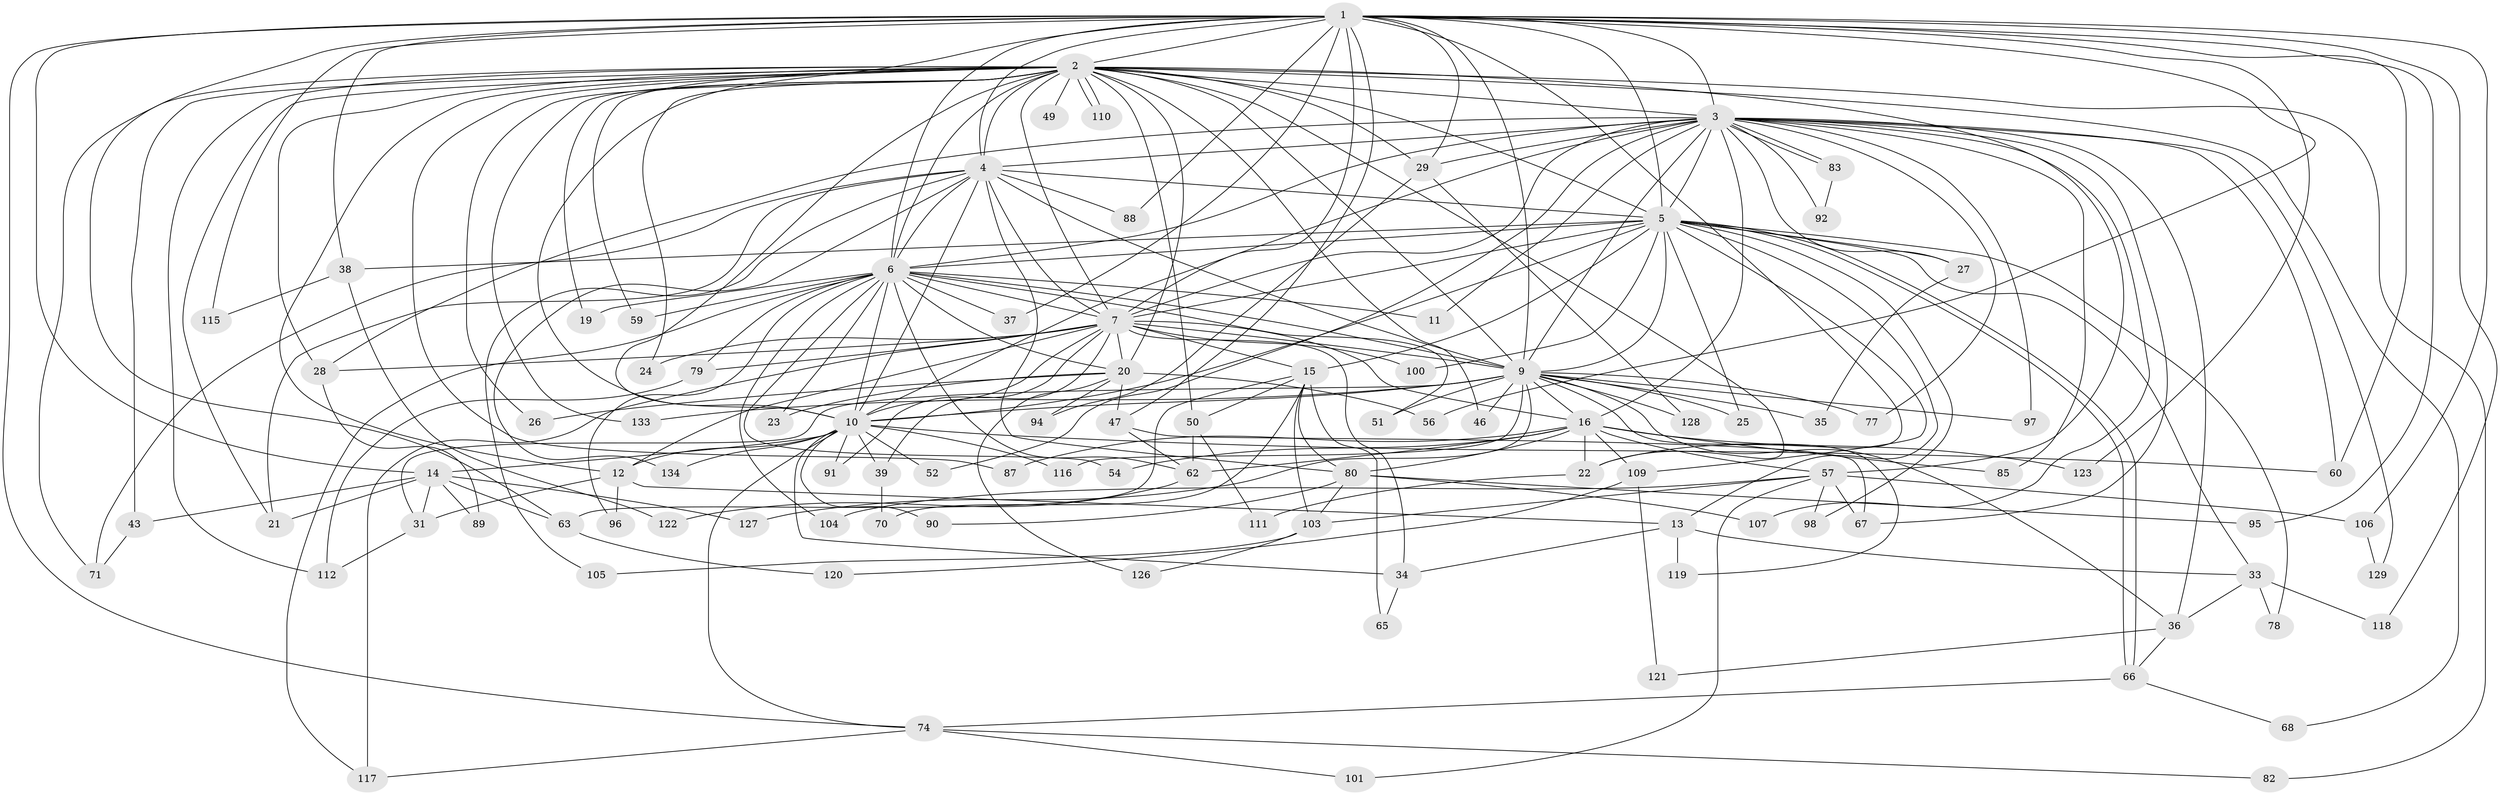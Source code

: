 // original degree distribution, {26: 0.014925373134328358, 25: 0.007462686567164179, 27: 0.007462686567164179, 16: 0.007462686567164179, 24: 0.007462686567164179, 20: 0.007462686567164179, 22: 0.014925373134328358, 21: 0.007462686567164179, 2: 0.5746268656716418, 6: 0.022388059701492536, 5: 0.06716417910447761, 8: 0.007462686567164179, 12: 0.007462686567164179, 3: 0.15671641791044777, 7: 0.022388059701492536, 4: 0.06716417910447761}
// Generated by graph-tools (version 1.1) at 2025/10/02/27/25 16:10:58]
// undirected, 99 vertices, 237 edges
graph export_dot {
graph [start="1"]
  node [color=gray90,style=filled];
  1 [super="+114"];
  2 [super="+8"];
  3 [super="+81"];
  4 [super="+84"];
  5 [super="+44"];
  6 [super="+93"];
  7 [super="+17"];
  9 [super="+53"];
  10 [super="+18"];
  11;
  12 [super="+69"];
  13 [super="+55"];
  14 [super="+124"];
  15 [super="+32"];
  16 [super="+40"];
  19;
  20 [super="+48"];
  21 [super="+64"];
  22 [super="+61"];
  23;
  24;
  25;
  26;
  27;
  28 [super="+42"];
  29 [super="+30"];
  31 [super="+132"];
  33 [super="+41"];
  34 [super="+58"];
  35;
  36 [super="+86"];
  37;
  38;
  39;
  43 [super="+45"];
  46;
  47 [super="+102"];
  49;
  50 [super="+72"];
  51;
  52;
  54;
  56;
  57 [super="+75"];
  59;
  60 [super="+73"];
  62 [super="+108"];
  63;
  65;
  66;
  67;
  68;
  70;
  71 [super="+76"];
  74 [super="+99"];
  77;
  78;
  79;
  80 [super="+125"];
  82;
  83;
  85;
  87;
  88;
  89;
  90;
  91;
  92;
  94;
  95;
  96;
  97;
  98;
  100;
  101;
  103 [super="+130"];
  104;
  105;
  106;
  107;
  109;
  110;
  111;
  112 [super="+113"];
  115;
  116;
  117 [super="+131"];
  118;
  119;
  120;
  121;
  122;
  123;
  126;
  127;
  128;
  129;
  133;
  134;
  1 -- 2 [weight=3];
  1 -- 3;
  1 -- 4;
  1 -- 5;
  1 -- 6;
  1 -- 7;
  1 -- 9;
  1 -- 10;
  1 -- 14;
  1 -- 22;
  1 -- 37;
  1 -- 38;
  1 -- 47;
  1 -- 56;
  1 -- 63;
  1 -- 74;
  1 -- 88;
  1 -- 95;
  1 -- 106;
  1 -- 115;
  1 -- 118;
  1 -- 123;
  1 -- 29;
  1 -- 60;
  2 -- 3 [weight=2];
  2 -- 4 [weight=2];
  2 -- 5 [weight=2];
  2 -- 6 [weight=2];
  2 -- 7 [weight=2];
  2 -- 9 [weight=3];
  2 -- 10 [weight=2];
  2 -- 19;
  2 -- 22;
  2 -- 24;
  2 -- 26;
  2 -- 28;
  2 -- 29 [weight=2];
  2 -- 43 [weight=2];
  2 -- 46;
  2 -- 50;
  2 -- 57 [weight=2];
  2 -- 87;
  2 -- 110;
  2 -- 110;
  2 -- 112;
  2 -- 133;
  2 -- 20;
  2 -- 68;
  2 -- 82;
  2 -- 21;
  2 -- 49;
  2 -- 59;
  2 -- 12;
  2 -- 71;
  3 -- 4;
  3 -- 5;
  3 -- 6 [weight=2];
  3 -- 7;
  3 -- 9;
  3 -- 10;
  3 -- 11;
  3 -- 27;
  3 -- 28;
  3 -- 36;
  3 -- 52;
  3 -- 60;
  3 -- 67;
  3 -- 77;
  3 -- 83;
  3 -- 83;
  3 -- 85;
  3 -- 92;
  3 -- 97;
  3 -- 107;
  3 -- 129;
  3 -- 16;
  3 -- 29;
  4 -- 5 [weight=2];
  4 -- 6;
  4 -- 7;
  4 -- 9;
  4 -- 10;
  4 -- 21;
  4 -- 71;
  4 -- 88;
  4 -- 105;
  4 -- 134;
  4 -- 80;
  5 -- 6;
  5 -- 7;
  5 -- 9 [weight=2];
  5 -- 10;
  5 -- 13;
  5 -- 15 [weight=2];
  5 -- 25;
  5 -- 27;
  5 -- 33;
  5 -- 38;
  5 -- 66;
  5 -- 66;
  5 -- 78;
  5 -- 98;
  5 -- 100;
  5 -- 109;
  6 -- 7;
  6 -- 9;
  6 -- 10;
  6 -- 11;
  6 -- 19;
  6 -- 20;
  6 -- 23;
  6 -- 37;
  6 -- 51;
  6 -- 54;
  6 -- 59;
  6 -- 79;
  6 -- 96;
  6 -- 117;
  6 -- 104;
  6 -- 62;
  7 -- 9 [weight=2];
  7 -- 10 [weight=2];
  7 -- 12;
  7 -- 15;
  7 -- 16;
  7 -- 20;
  7 -- 24;
  7 -- 34;
  7 -- 39;
  7 -- 79;
  7 -- 91;
  7 -- 100;
  7 -- 117;
  7 -- 28;
  9 -- 10;
  9 -- 16;
  9 -- 25;
  9 -- 31;
  9 -- 35;
  9 -- 36;
  9 -- 46;
  9 -- 51;
  9 -- 77;
  9 -- 97;
  9 -- 116;
  9 -- 119;
  9 -- 127;
  9 -- 128;
  9 -- 133;
  10 -- 12;
  10 -- 14;
  10 -- 34 [weight=2];
  10 -- 39;
  10 -- 52;
  10 -- 60;
  10 -- 74;
  10 -- 90;
  10 -- 91;
  10 -- 134;
  10 -- 116;
  12 -- 13;
  12 -- 96;
  12 -- 31;
  13 -- 33;
  13 -- 119;
  13 -- 34;
  14 -- 31;
  14 -- 89;
  14 -- 127;
  14 -- 63;
  14 -- 21;
  14 -- 43;
  15 -- 65;
  15 -- 80;
  15 -- 50;
  15 -- 70;
  15 -- 103;
  15 -- 63;
  16 -- 54;
  16 -- 57;
  16 -- 62;
  16 -- 80;
  16 -- 85;
  16 -- 87;
  16 -- 109;
  16 -- 123;
  16 -- 22;
  20 -- 23;
  20 -- 26;
  20 -- 47;
  20 -- 94;
  20 -- 56;
  20 -- 126;
  22 -- 111;
  27 -- 35;
  28 -- 89;
  29 -- 128;
  29 -- 94;
  31 -- 112;
  33 -- 36;
  33 -- 118;
  33 -- 78;
  34 -- 65;
  36 -- 121;
  36 -- 66;
  38 -- 115;
  38 -- 122;
  39 -- 70;
  43 -- 71;
  47 -- 62;
  47 -- 67;
  50 -- 62;
  50 -- 111;
  57 -- 67;
  57 -- 101;
  57 -- 104;
  57 -- 98;
  57 -- 106;
  57 -- 103;
  62 -- 122;
  63 -- 120;
  66 -- 68;
  66 -- 74;
  74 -- 82;
  74 -- 101;
  74 -- 117;
  79 -- 112;
  80 -- 90;
  80 -- 95;
  80 -- 103;
  80 -- 107;
  83 -- 92;
  103 -- 105;
  103 -- 126;
  106 -- 129;
  109 -- 120;
  109 -- 121;
}

